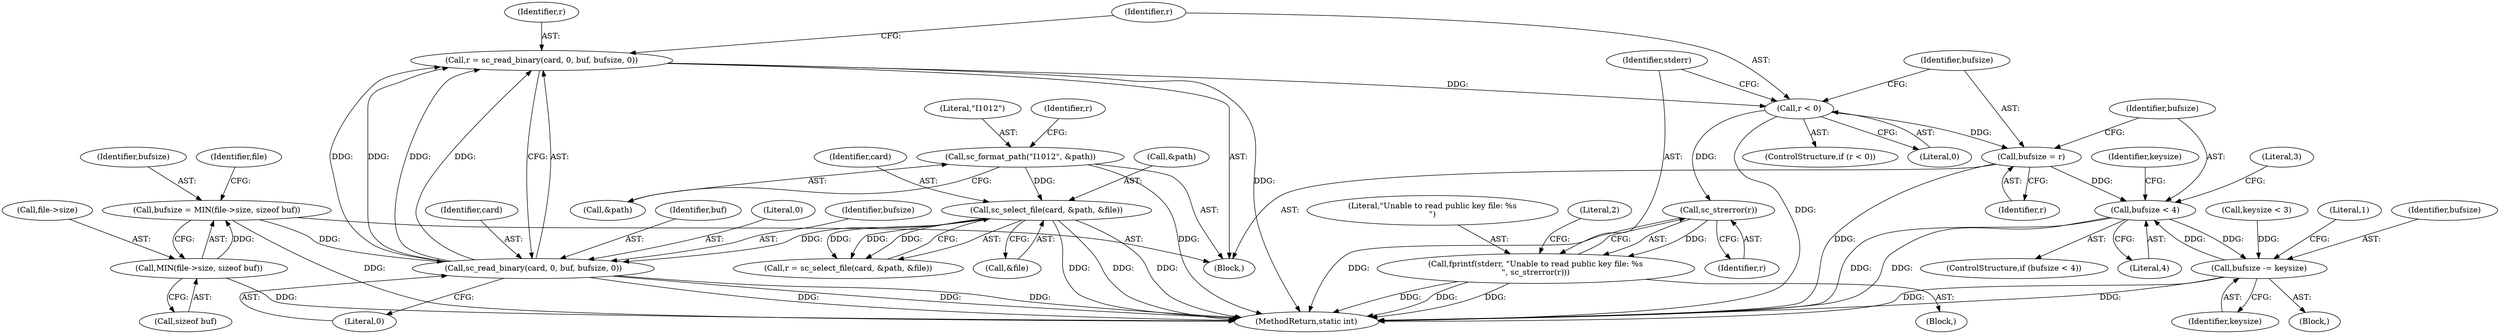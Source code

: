 digraph "0_OpenSC_360e95d45ac4123255a4c796db96337f332160ad#diff-d643a0fa169471dbf2912f4866dc49c5_9@API" {
"1000152" [label="(Call,r = sc_read_binary(card, 0, buf, bufsize, 0))"];
"1000154" [label="(Call,sc_read_binary(card, 0, buf, bufsize, 0))"];
"1000126" [label="(Call,sc_select_file(card, &path, &file))"];
"1000120" [label="(Call,sc_format_path(\"I1012\", &path))"];
"1000142" [label="(Call,bufsize = MIN(file->size, sizeof buf))"];
"1000144" [label="(Call,MIN(file->size, sizeof buf))"];
"1000161" [label="(Call,r < 0)"];
"1000168" [label="(Call,sc_strerror(r))"];
"1000165" [label="(Call,fprintf(stderr, \"Unable to read public key file: %s\n\", sc_strerror(r)))"];
"1000172" [label="(Call,bufsize = r)"];
"1000178" [label="(Call,bufsize < 4)"];
"1000215" [label="(Call,bufsize -= keysize)"];
"1000160" [label="(ControlStructure,if (r < 0))"];
"1000166" [label="(Identifier,stderr)"];
"1000217" [label="(Identifier,keysize)"];
"1000157" [label="(Identifier,buf)"];
"1000128" [label="(Call,&path)"];
"1000156" [label="(Literal,0)"];
"1000158" [label="(Identifier,bufsize)"];
"1000163" [label="(Literal,0)"];
"1000161" [label="(Call,r < 0)"];
"1000215" [label="(Call,bufsize -= keysize)"];
"1000142" [label="(Call,bufsize = MIN(file->size, sizeof buf))"];
"1000127" [label="(Identifier,card)"];
"1000162" [label="(Identifier,r)"];
"1000155" [label="(Identifier,card)"];
"1000122" [label="(Call,&path)"];
"1000130" [label="(Call,&file)"];
"1000177" [label="(ControlStructure,if (bufsize < 4))"];
"1000176" [label="(Block,)"];
"1000169" [label="(Identifier,r)"];
"1000179" [label="(Identifier,bufsize)"];
"1000148" [label="(Call,sizeof buf)"];
"1000216" [label="(Identifier,bufsize)"];
"1000125" [label="(Identifier,r)"];
"1000165" [label="(Call,fprintf(stderr, \"Unable to read public key file: %s\n\", sc_strerror(r)))"];
"1000168" [label="(Call,sc_strerror(r))"];
"1000143" [label="(Identifier,bufsize)"];
"1000200" [label="(Call,keysize < 3)"];
"1000154" [label="(Call,sc_read_binary(card, 0, buf, bufsize, 0))"];
"1000167" [label="(Literal,\"Unable to read public key file: %s\n\")"];
"1000159" [label="(Literal,0)"];
"1000174" [label="(Identifier,r)"];
"1000121" [label="(Literal,\"I1012\")"];
"1000102" [label="(Block,)"];
"1000164" [label="(Block,)"];
"1000184" [label="(Identifier,keysize)"];
"1000178" [label="(Call,bufsize < 4)"];
"1000172" [label="(Call,bufsize = r)"];
"1000182" [label="(Literal,3)"];
"1000173" [label="(Identifier,bufsize)"];
"1000153" [label="(Identifier,r)"];
"1000151" [label="(Identifier,file)"];
"1000218" [label="(Literal,1)"];
"1000126" [label="(Call,sc_select_file(card, &path, &file))"];
"1000145" [label="(Call,file->size)"];
"1000180" [label="(Literal,4)"];
"1000152" [label="(Call,r = sc_read_binary(card, 0, buf, bufsize, 0))"];
"1000120" [label="(Call,sc_format_path(\"I1012\", &path))"];
"1000144" [label="(Call,MIN(file->size, sizeof buf))"];
"1000171" [label="(Literal,2)"];
"1000234" [label="(MethodReturn,static int)"];
"1000124" [label="(Call,r = sc_select_file(card, &path, &file))"];
"1000152" -> "1000102"  [label="AST: "];
"1000152" -> "1000154"  [label="CFG: "];
"1000153" -> "1000152"  [label="AST: "];
"1000154" -> "1000152"  [label="AST: "];
"1000162" -> "1000152"  [label="CFG: "];
"1000152" -> "1000234"  [label="DDG: "];
"1000154" -> "1000152"  [label="DDG: "];
"1000154" -> "1000152"  [label="DDG: "];
"1000154" -> "1000152"  [label="DDG: "];
"1000154" -> "1000152"  [label="DDG: "];
"1000152" -> "1000161"  [label="DDG: "];
"1000154" -> "1000159"  [label="CFG: "];
"1000155" -> "1000154"  [label="AST: "];
"1000156" -> "1000154"  [label="AST: "];
"1000157" -> "1000154"  [label="AST: "];
"1000158" -> "1000154"  [label="AST: "];
"1000159" -> "1000154"  [label="AST: "];
"1000154" -> "1000234"  [label="DDG: "];
"1000154" -> "1000234"  [label="DDG: "];
"1000154" -> "1000234"  [label="DDG: "];
"1000126" -> "1000154"  [label="DDG: "];
"1000142" -> "1000154"  [label="DDG: "];
"1000126" -> "1000124"  [label="AST: "];
"1000126" -> "1000130"  [label="CFG: "];
"1000127" -> "1000126"  [label="AST: "];
"1000128" -> "1000126"  [label="AST: "];
"1000130" -> "1000126"  [label="AST: "];
"1000124" -> "1000126"  [label="CFG: "];
"1000126" -> "1000234"  [label="DDG: "];
"1000126" -> "1000234"  [label="DDG: "];
"1000126" -> "1000234"  [label="DDG: "];
"1000126" -> "1000124"  [label="DDG: "];
"1000126" -> "1000124"  [label="DDG: "];
"1000126" -> "1000124"  [label="DDG: "];
"1000120" -> "1000126"  [label="DDG: "];
"1000120" -> "1000102"  [label="AST: "];
"1000120" -> "1000122"  [label="CFG: "];
"1000121" -> "1000120"  [label="AST: "];
"1000122" -> "1000120"  [label="AST: "];
"1000125" -> "1000120"  [label="CFG: "];
"1000120" -> "1000234"  [label="DDG: "];
"1000142" -> "1000102"  [label="AST: "];
"1000142" -> "1000144"  [label="CFG: "];
"1000143" -> "1000142"  [label="AST: "];
"1000144" -> "1000142"  [label="AST: "];
"1000151" -> "1000142"  [label="CFG: "];
"1000142" -> "1000234"  [label="DDG: "];
"1000144" -> "1000142"  [label="DDG: "];
"1000144" -> "1000148"  [label="CFG: "];
"1000145" -> "1000144"  [label="AST: "];
"1000148" -> "1000144"  [label="AST: "];
"1000144" -> "1000234"  [label="DDG: "];
"1000161" -> "1000160"  [label="AST: "];
"1000161" -> "1000163"  [label="CFG: "];
"1000162" -> "1000161"  [label="AST: "];
"1000163" -> "1000161"  [label="AST: "];
"1000166" -> "1000161"  [label="CFG: "];
"1000173" -> "1000161"  [label="CFG: "];
"1000161" -> "1000234"  [label="DDG: "];
"1000161" -> "1000168"  [label="DDG: "];
"1000161" -> "1000172"  [label="DDG: "];
"1000168" -> "1000165"  [label="AST: "];
"1000168" -> "1000169"  [label="CFG: "];
"1000169" -> "1000168"  [label="AST: "];
"1000165" -> "1000168"  [label="CFG: "];
"1000168" -> "1000234"  [label="DDG: "];
"1000168" -> "1000165"  [label="DDG: "];
"1000165" -> "1000164"  [label="AST: "];
"1000166" -> "1000165"  [label="AST: "];
"1000167" -> "1000165"  [label="AST: "];
"1000171" -> "1000165"  [label="CFG: "];
"1000165" -> "1000234"  [label="DDG: "];
"1000165" -> "1000234"  [label="DDG: "];
"1000165" -> "1000234"  [label="DDG: "];
"1000172" -> "1000102"  [label="AST: "];
"1000172" -> "1000174"  [label="CFG: "];
"1000173" -> "1000172"  [label="AST: "];
"1000174" -> "1000172"  [label="AST: "];
"1000179" -> "1000172"  [label="CFG: "];
"1000172" -> "1000234"  [label="DDG: "];
"1000172" -> "1000178"  [label="DDG: "];
"1000178" -> "1000177"  [label="AST: "];
"1000178" -> "1000180"  [label="CFG: "];
"1000179" -> "1000178"  [label="AST: "];
"1000180" -> "1000178"  [label="AST: "];
"1000182" -> "1000178"  [label="CFG: "];
"1000184" -> "1000178"  [label="CFG: "];
"1000178" -> "1000234"  [label="DDG: "];
"1000178" -> "1000234"  [label="DDG: "];
"1000215" -> "1000178"  [label="DDG: "];
"1000178" -> "1000215"  [label="DDG: "];
"1000215" -> "1000176"  [label="AST: "];
"1000215" -> "1000217"  [label="CFG: "];
"1000216" -> "1000215"  [label="AST: "];
"1000217" -> "1000215"  [label="AST: "];
"1000218" -> "1000215"  [label="CFG: "];
"1000215" -> "1000234"  [label="DDG: "];
"1000215" -> "1000234"  [label="DDG: "];
"1000200" -> "1000215"  [label="DDG: "];
}
